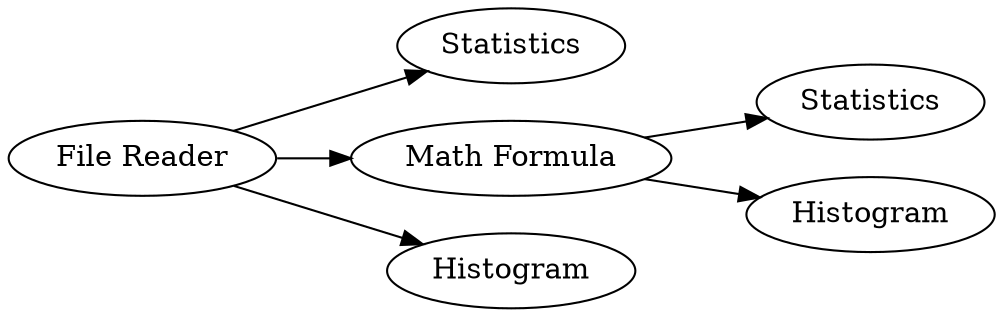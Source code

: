 digraph {
	1 -> 4
	3 -> 5
	1 -> 2
	1 -> 3
	3 -> 6
	5 [label=Statistics]
	1 [label="File Reader"]
	4 [label=Statistics]
	6 [label=Histogram]
	3 [label="Math Formula"]
	2 [label=Histogram]
	rankdir=LR
}
